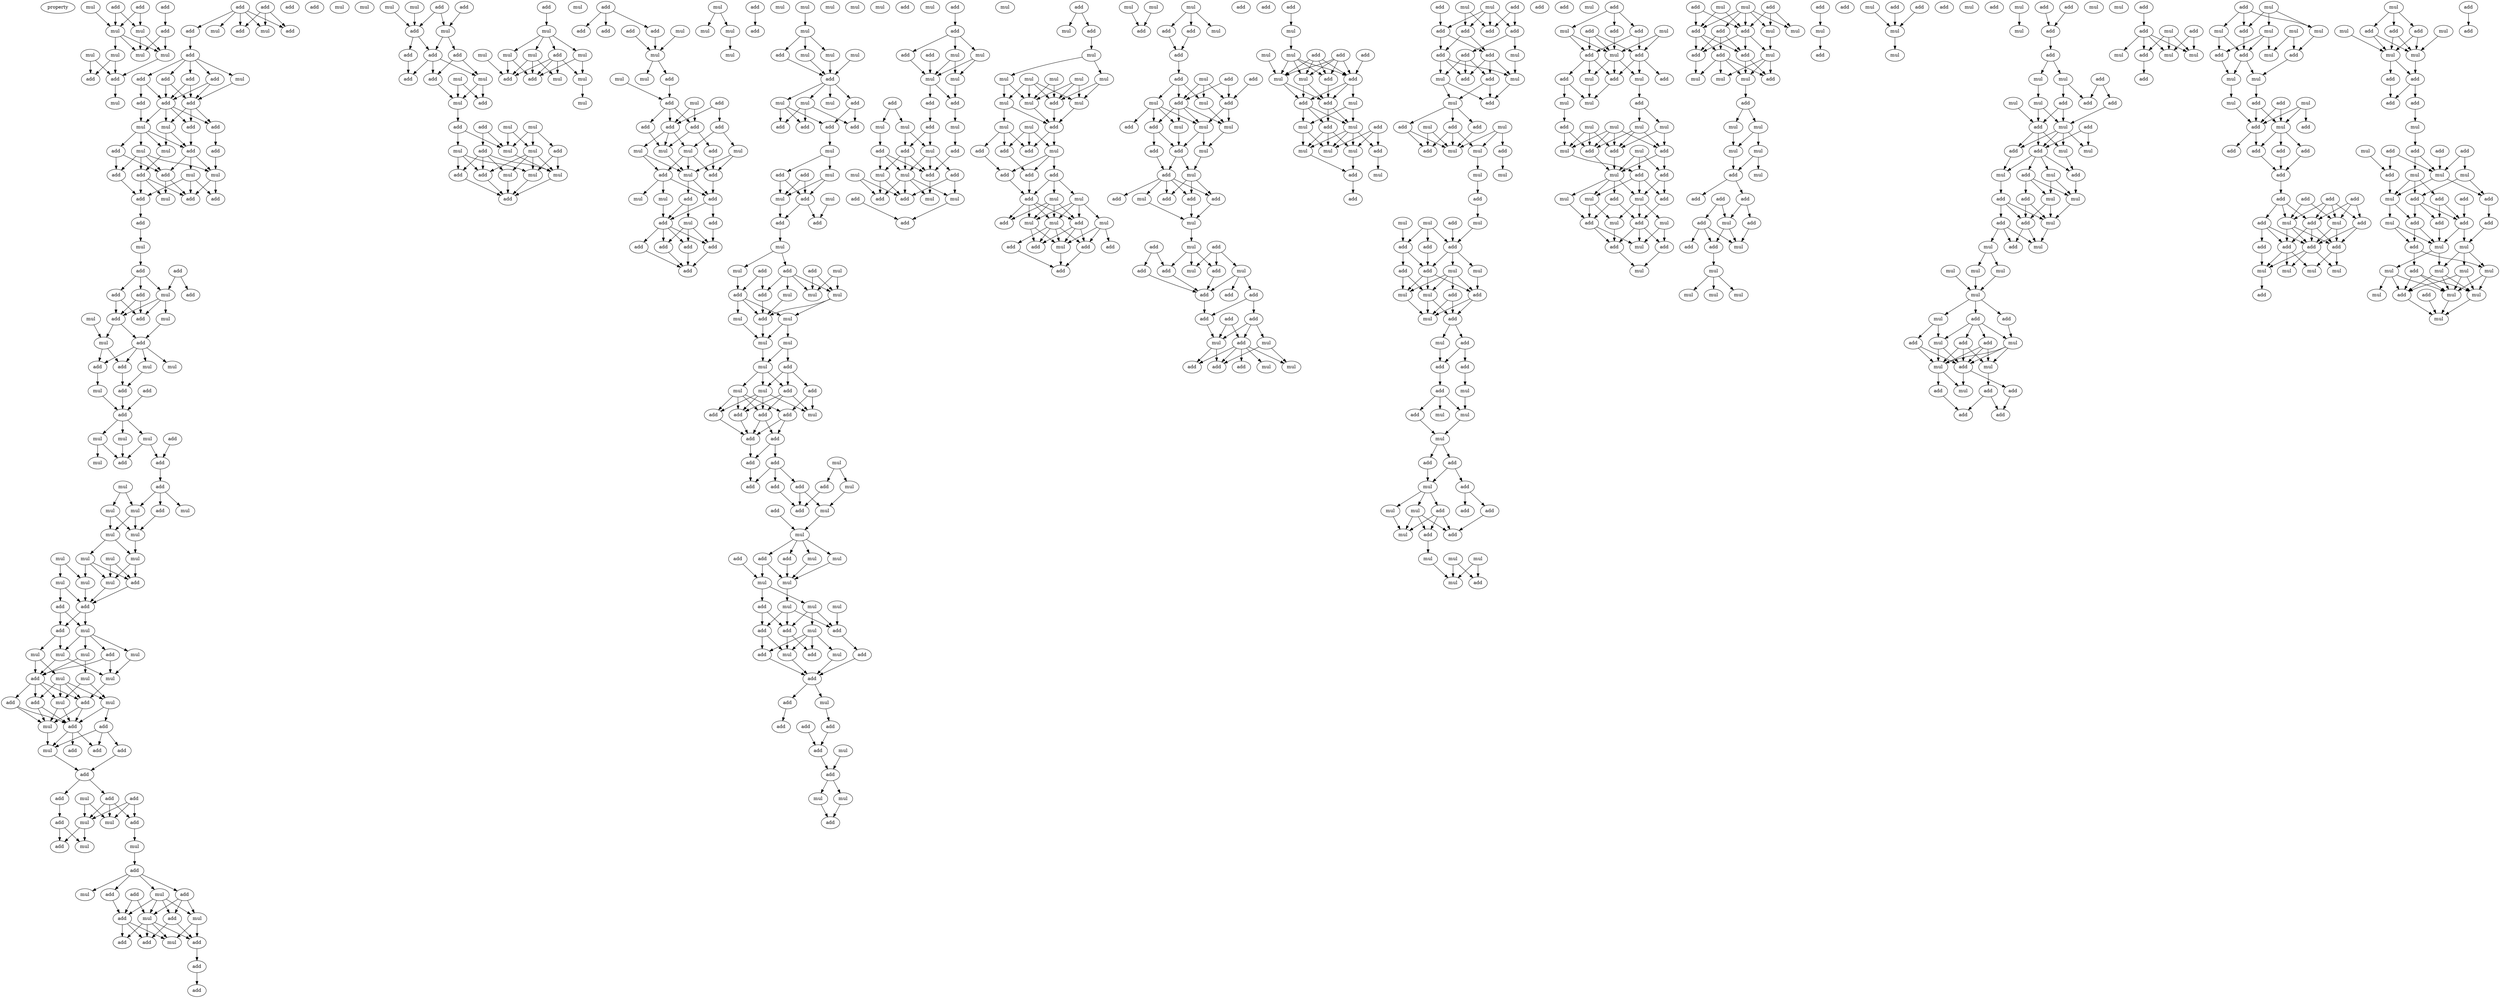 digraph {
    node [fontcolor=black]
    property [mul=2,lf=1.4]
    0 [ label = add ];
    1 [ label = add ];
    2 [ label = add ];
    3 [ label = mul ];
    4 [ label = mul ];
    5 [ label = mul ];
    6 [ label = add ];
    7 [ label = mul ];
    8 [ label = mul ];
    9 [ label = mul ];
    10 [ label = mul ];
    11 [ label = add ];
    12 [ label = add ];
    13 [ label = add ];
    14 [ label = add ];
    15 [ label = mul ];
    16 [ label = add ];
    17 [ label = mul ];
    18 [ label = mul ];
    19 [ label = add ];
    20 [ label = add ];
    21 [ label = add ];
    22 [ label = add ];
    23 [ label = add ];
    24 [ label = add ];
    25 [ label = add ];
    26 [ label = mul ];
    27 [ label = add ];
    28 [ label = add ];
    29 [ label = add ];
    30 [ label = mul ];
    31 [ label = add ];
    32 [ label = add ];
    33 [ label = mul ];
    34 [ label = mul ];
    35 [ label = add ];
    36 [ label = add ];
    37 [ label = mul ];
    38 [ label = add ];
    39 [ label = add ];
    40 [ label = mul ];
    41 [ label = add ];
    42 [ label = add ];
    43 [ label = mul ];
    44 [ label = add ];
    45 [ label = add ];
    46 [ label = add ];
    47 [ label = mul ];
    48 [ label = add ];
    49 [ label = add ];
    50 [ label = mul ];
    51 [ label = add ];
    52 [ label = add ];
    53 [ label = mul ];
    54 [ label = add ];
    55 [ label = add ];
    56 [ label = add ];
    57 [ label = mul ];
    58 [ label = add ];
    59 [ label = mul ];
    60 [ label = add ];
    61 [ label = mul ];
    62 [ label = add ];
    63 [ label = mul ];
    64 [ label = mul ];
    65 [ label = add ];
    66 [ label = add ];
    67 [ label = mul ];
    68 [ label = add ];
    69 [ label = add ];
    70 [ label = add ];
    71 [ label = mul ];
    72 [ label = mul ];
    73 [ label = add ];
    74 [ label = mul ];
    75 [ label = add ];
    76 [ label = add ];
    77 [ label = mul ];
    78 [ label = add ];
    79 [ label = mul ];
    80 [ label = add ];
    81 [ label = mul ];
    82 [ label = mul ];
    83 [ label = mul ];
    84 [ label = add ];
    85 [ label = mul ];
    86 [ label = mul ];
    87 [ label = mul ];
    88 [ label = mul ];
    89 [ label = mul ];
    90 [ label = mul ];
    91 [ label = mul ];
    92 [ label = mul ];
    93 [ label = add ];
    94 [ label = mul ];
    95 [ label = add ];
    96 [ label = mul ];
    97 [ label = add ];
    98 [ label = mul ];
    99 [ label = add ];
    100 [ label = mul ];
    101 [ label = mul ];
    102 [ label = mul ];
    103 [ label = add ];
    104 [ label = mul ];
    105 [ label = add ];
    106 [ label = mul ];
    107 [ label = mul ];
    108 [ label = mul ];
    109 [ label = mul ];
    110 [ label = add ];
    111 [ label = add ];
    112 [ label = add ];
    113 [ label = mul ];
    114 [ label = mul ];
    115 [ label = add ];
    116 [ label = add ];
    117 [ label = mul ];
    118 [ label = add ];
    119 [ label = add ];
    120 [ label = add ];
    121 [ label = add ];
    122 [ label = add ];
    123 [ label = add ];
    124 [ label = add ];
    125 [ label = mul ];
    126 [ label = add ];
    127 [ label = mul ];
    128 [ label = mul ];
    129 [ label = add ];
    130 [ label = mul ];
    131 [ label = mul ];
    132 [ label = add ];
    133 [ label = mul ];
    134 [ label = add ];
    135 [ label = mul ];
    136 [ label = add ];
    137 [ label = mul ];
    138 [ label = add ];
    139 [ label = add ];
    140 [ label = add ];
    141 [ label = add ];
    142 [ label = mul ];
    143 [ label = mul ];
    144 [ label = add ];
    145 [ label = add ];
    146 [ label = add ];
    147 [ label = mul ];
    148 [ label = add ];
    149 [ label = mul ];
    150 [ label = add ];
    151 [ label = mul ];
    152 [ label = add ];
    153 [ label = add ];
    154 [ label = add ];
    155 [ label = mul ];
    156 [ label = add ];
    157 [ label = add ];
    158 [ label = add ];
    159 [ label = add ];
    160 [ label = mul ];
    161 [ label = mul ];
    162 [ label = add ];
    163 [ label = add ];
    164 [ label = mul ];
    165 [ label = add ];
    166 [ label = mul ];
    167 [ label = add ];
    168 [ label = mul ];
    169 [ label = add ];
    170 [ label = mul ];
    171 [ label = mul ];
    172 [ label = add ];
    173 [ label = mul ];
    174 [ label = mul ];
    175 [ label = add ];
    176 [ label = mul ];
    177 [ label = mul ];
    178 [ label = add ];
    179 [ label = add ];
    180 [ label = add ];
    181 [ label = mul ];
    182 [ label = mul ];
    183 [ label = add ];
    184 [ label = mul ];
    185 [ label = mul ];
    186 [ label = mul ];
    187 [ label = mul ];
    188 [ label = mul ];
    189 [ label = mul ];
    190 [ label = add ];
    191 [ label = add ];
    192 [ label = mul ];
    193 [ label = add ];
    194 [ label = add ];
    195 [ label = mul ];
    196 [ label = add ];
    197 [ label = add ];
    198 [ label = add ];
    199 [ label = mul ];
    200 [ label = mul ];
    201 [ label = mul ];
    202 [ label = add ];
    203 [ label = add ];
    204 [ label = add ];
    205 [ label = mul ];
    206 [ label = add ];
    207 [ label = add ];
    208 [ label = add ];
    209 [ label = add ];
    210 [ label = add ];
    211 [ label = mul ];
    212 [ label = mul ];
    213 [ label = mul ];
    214 [ label = mul ];
    215 [ label = mul ];
    216 [ label = add ];
    217 [ label = add ];
    218 [ label = add ];
    219 [ label = mul ];
    220 [ label = mul ];
    221 [ label = add ];
    222 [ label = add ];
    223 [ label = add ];
    224 [ label = mul ];
    225 [ label = add ];
    226 [ label = add ];
    227 [ label = add ];
    228 [ label = add ];
    229 [ label = add ];
    230 [ label = mul ];
    231 [ label = mul ];
    232 [ label = mul ];
    233 [ label = add ];
    234 [ label = mul ];
    235 [ label = mul ];
    236 [ label = add ];
    237 [ label = mul ];
    238 [ label = mul ];
    239 [ label = mul ];
    240 [ label = mul ];
    241 [ label = mul ];
    242 [ label = add ];
    243 [ label = mul ];
    244 [ label = mul ];
    245 [ label = add ];
    246 [ label = mul ];
    247 [ label = mul ];
    248 [ label = mul ];
    249 [ label = add ];
    250 [ label = add ];
    251 [ label = add ];
    252 [ label = add ];
    253 [ label = add ];
    254 [ label = mul ];
    255 [ label = add ];
    256 [ label = mul ];
    257 [ label = add ];
    258 [ label = mul ];
    259 [ label = add ];
    260 [ label = mul ];
    261 [ label = add ];
    262 [ label = add ];
    263 [ label = mul ];
    264 [ label = add ];
    265 [ label = add ];
    266 [ label = mul ];
    267 [ label = add ];
    268 [ label = mul ];
    269 [ label = add ];
    270 [ label = mul ];
    271 [ label = mul ];
    272 [ label = mul ];
    273 [ label = add ];
    274 [ label = add ];
    275 [ label = mul ];
    276 [ label = mul ];
    277 [ label = mul ];
    278 [ label = mul ];
    279 [ label = mul ];
    280 [ label = add ];
    281 [ label = mul ];
    282 [ label = add ];
    283 [ label = add ];
    284 [ label = mul ];
    285 [ label = mul ];
    286 [ label = add ];
    287 [ label = add ];
    288 [ label = add ];
    289 [ label = add ];
    290 [ label = add ];
    291 [ label = add ];
    292 [ label = mul ];
    293 [ label = add ];
    294 [ label = add ];
    295 [ label = add ];
    296 [ label = mul ];
    297 [ label = add ];
    298 [ label = add ];
    299 [ label = add ];
    300 [ label = mul ];
    301 [ label = add ];
    302 [ label = mul ];
    303 [ label = add ];
    304 [ label = mul ];
    305 [ label = add ];
    306 [ label = mul ];
    307 [ label = add ];
    308 [ label = add ];
    309 [ label = mul ];
    310 [ label = mul ];
    311 [ label = mul ];
    312 [ label = add ];
    313 [ label = mul ];
    314 [ label = mul ];
    315 [ label = mul ];
    316 [ label = mul ];
    317 [ label = add ];
    318 [ label = add ];
    319 [ label = add ];
    320 [ label = mul ];
    321 [ label = add ];
    322 [ label = add ];
    323 [ label = mul ];
    324 [ label = add ];
    325 [ label = add ];
    326 [ label = add ];
    327 [ label = mul ];
    328 [ label = add ];
    329 [ label = add ];
    330 [ label = add ];
    331 [ label = add ];
    332 [ label = mul ];
    333 [ label = add ];
    334 [ label = mul ];
    335 [ label = mul ];
    336 [ label = add ];
    337 [ label = add ];
    338 [ label = mul ];
    339 [ label = add ];
    340 [ label = add ];
    341 [ label = add ];
    342 [ label = mul ];
    343 [ label = mul ];
    344 [ label = add ];
    345 [ label = mul ];
    346 [ label = mul ];
    347 [ label = mul ];
    348 [ label = add ];
    349 [ label = add ];
    350 [ label = add ];
    351 [ label = mul ];
    352 [ label = mul ];
    353 [ label = mul ];
    354 [ label = add ];
    355 [ label = add ];
    356 [ label = add ];
    357 [ label = mul ];
    358 [ label = add ];
    359 [ label = add ];
    360 [ label = mul ];
    361 [ label = add ];
    362 [ label = mul ];
    363 [ label = mul ];
    364 [ label = mul ];
    365 [ label = add ];
    366 [ label = add ];
    367 [ label = add ];
    368 [ label = mul ];
    369 [ label = add ];
    370 [ label = add ];
    371 [ label = mul ];
    372 [ label = add ];
    373 [ label = mul ];
    374 [ label = mul ];
    375 [ label = mul ];
    376 [ label = mul ];
    377 [ label = mul ];
    378 [ label = mul ];
    379 [ label = add ];
    380 [ label = mul ];
    381 [ label = mul ];
    382 [ label = mul ];
    383 [ label = mul ];
    384 [ label = mul ];
    385 [ label = add ];
    386 [ label = add ];
    387 [ label = add ];
    388 [ label = add ];
    389 [ label = mul ];
    390 [ label = add ];
    391 [ label = add ];
    392 [ label = add ];
    393 [ label = mul ];
    394 [ label = add ];
    395 [ label = mul ];
    396 [ label = add ];
    397 [ label = mul ];
    398 [ label = add ];
    399 [ label = mul ];
    400 [ label = mul ];
    401 [ label = add ];
    402 [ label = mul ];
    403 [ label = add ];
    404 [ label = add ];
    405 [ label = add ];
    406 [ label = add ];
    407 [ label = mul ];
    408 [ label = mul ];
    409 [ label = add ];
    410 [ label = mul ];
    411 [ label = add ];
    412 [ label = add ];
    413 [ label = add ];
    414 [ label = mul ];
    415 [ label = add ];
    416 [ label = add ];
    417 [ label = add ];
    418 [ label = add ];
    419 [ label = mul ];
    420 [ label = mul ];
    421 [ label = add ];
    422 [ label = add ];
    423 [ label = mul ];
    424 [ label = add ];
    425 [ label = mul ];
    426 [ label = add ];
    427 [ label = mul ];
    428 [ label = mul ];
    429 [ label = add ];
    430 [ label = mul ];
    431 [ label = add ];
    432 [ label = add ];
    433 [ label = mul ];
    434 [ label = add ];
    435 [ label = mul ];
    436 [ label = add ];
    437 [ label = add ];
    438 [ label = add ];
    439 [ label = mul ];
    440 [ label = mul ];
    441 [ label = add ];
    442 [ label = add ];
    443 [ label = add ];
    444 [ label = add ];
    445 [ label = add ];
    446 [ label = mul ];
    447 [ label = mul ];
    448 [ label = add ];
    449 [ label = add ];
    450 [ label = add ];
    451 [ label = add ];
    452 [ label = add ];
    453 [ label = add ];
    454 [ label = mul ];
    455 [ label = add ];
    456 [ label = mul ];
    457 [ label = add ];
    458 [ label = add ];
    459 [ label = mul ];
    460 [ label = mul ];
    461 [ label = add ];
    462 [ label = add ];
    463 [ label = add ];
    464 [ label = mul ];
    465 [ label = mul ];
    466 [ label = add ];
    467 [ label = add ];
    468 [ label = mul ];
    469 [ label = add ];
    470 [ label = add ];
    471 [ label = mul ];
    472 [ label = mul ];
    473 [ label = add ];
    474 [ label = add ];
    475 [ label = mul ];
    476 [ label = add ];
    477 [ label = add ];
    478 [ label = mul ];
    479 [ label = add ];
    480 [ label = mul ];
    481 [ label = mul ];
    482 [ label = mul ];
    483 [ label = add ];
    484 [ label = mul ];
    485 [ label = add ];
    486 [ label = mul ];
    487 [ label = add ];
    488 [ label = mul ];
    489 [ label = mul ];
    490 [ label = add ];
    491 [ label = add ];
    492 [ label = add ];
    493 [ label = add ];
    494 [ label = add ];
    495 [ label = add ];
    496 [ label = mul ];
    497 [ label = add ];
    498 [ label = add ];
    499 [ label = add ];
    500 [ label = add ];
    501 [ label = add ];
    502 [ label = mul ];
    503 [ label = mul ];
    504 [ label = add ];
    505 [ label = mul ];
    506 [ label = add ];
    507 [ label = mul ];
    508 [ label = add ];
    509 [ label = add ];
    510 [ label = mul ];
    511 [ label = add ];
    512 [ label = mul ];
    513 [ label = mul ];
    514 [ label = add ];
    515 [ label = mul ];
    516 [ label = mul ];
    517 [ label = add ];
    518 [ label = add ];
    519 [ label = mul ];
    520 [ label = mul ];
    521 [ label = mul ];
    522 [ label = add ];
    523 [ label = add ];
    524 [ label = add ];
    525 [ label = add ];
    526 [ label = add ];
    527 [ label = mul ];
    528 [ label = add ];
    529 [ label = mul ];
    530 [ label = mul ];
    531 [ label = add ];
    532 [ label = mul ];
    533 [ label = add ];
    534 [ label = mul ];
    535 [ label = add ];
    536 [ label = add ];
    537 [ label = mul ];
    538 [ label = add ];
    539 [ label = add ];
    540 [ label = add ];
    541 [ label = mul ];
    542 [ label = add ];
    543 [ label = mul ];
    544 [ label = add ];
    545 [ label = mul ];
    546 [ label = mul ];
    547 [ label = add ];
    548 [ label = add ];
    549 [ label = mul ];
    550 [ label = add ];
    551 [ label = mul ];
    552 [ label = add ];
    553 [ label = add ];
    554 [ label = mul ];
    555 [ label = add ];
    556 [ label = mul ];
    557 [ label = add ];
    558 [ label = add ];
    559 [ label = mul ];
    560 [ label = mul ];
    561 [ label = mul ];
    562 [ label = add ];
    563 [ label = mul ];
    564 [ label = mul ];
    565 [ label = add ];
    566 [ label = add ];
    567 [ label = mul ];
    568 [ label = mul ];
    569 [ label = add ];
    570 [ label = add ];
    571 [ label = add ];
    572 [ label = add ];
    573 [ label = mul ];
    574 [ label = add ];
    575 [ label = mul ];
    576 [ label = add ];
    577 [ label = mul ];
    578 [ label = add ];
    579 [ label = add ];
    580 [ label = mul ];
    581 [ label = mul ];
    582 [ label = mul ];
    583 [ label = mul ];
    584 [ label = mul ];
    585 [ label = add ];
    586 [ label = mul ];
    587 [ label = mul ];
    588 [ label = add ];
    589 [ label = mul ];
    590 [ label = add ];
    591 [ label = add ];
    592 [ label = mul ];
    593 [ label = add ];
    594 [ label = add ];
    595 [ label = mul ];
    596 [ label = mul ];
    597 [ label = add ];
    598 [ label = mul ];
    599 [ label = add ];
    600 [ label = mul ];
    601 [ label = mul ];
    602 [ label = add ];
    603 [ label = add ];
    604 [ label = mul ];
    605 [ label = add ];
    606 [ label = add ];
    607 [ label = mul ];
    608 [ label = add ];
    609 [ label = mul ];
    610 [ label = mul ];
    611 [ label = add ];
    612 [ label = mul ];
    613 [ label = add ];
    614 [ label = add ];
    615 [ label = add ];
    616 [ label = mul ];
    617 [ label = add ];
    618 [ label = mul ];
    619 [ label = add ];
    620 [ label = add ];
    621 [ label = mul ];
    622 [ label = mul ];
    623 [ label = add ];
    624 [ label = mul ];
    625 [ label = add ];
    626 [ label = mul ];
    627 [ label = mul ];
    628 [ label = mul ];
    629 [ label = mul ];
    630 [ label = add ];
    631 [ label = mul ];
    632 [ label = add ];
    633 [ label = add ];
    634 [ label = add ];
    635 [ label = mul ];
    636 [ label = add ];
    637 [ label = add ];
    638 [ label = mul ];
    639 [ label = add ];
    640 [ label = add ];
    641 [ label = mul ];
    642 [ label = add ];
    643 [ label = mul ];
    644 [ label = add ];
    645 [ label = mul ];
    646 [ label = mul ];
    647 [ label = mul ];
    648 [ label = add ];
    649 [ label = mul ];
    650 [ label = add ];
    651 [ label = add ];
    652 [ label = add ];
    653 [ label = mul ];
    654 [ label = mul ];
    655 [ label = add ];
    656 [ label = mul ];
    657 [ label = mul ];
    658 [ label = add ];
    659 [ label = add ];
    660 [ label = mul ];
    661 [ label = add ];
    662 [ label = add ];
    663 [ label = mul ];
    664 [ label = mul ];
    665 [ label = mul ];
    666 [ label = add ];
    667 [ label = mul ];
    668 [ label = mul ];
    669 [ label = add ];
    670 [ label = add ];
    671 [ label = add ];
    672 [ label = add ];
    673 [ label = add ];
    674 [ label = mul ];
    675 [ label = add ];
    676 [ label = mul ];
    677 [ label = mul ];
    678 [ label = add ];
    679 [ label = mul ];
    680 [ label = add ];
    681 [ label = add ];
    682 [ label = mul ];
    683 [ label = add ];
    684 [ label = mul ];
    685 [ label = mul ];
    686 [ label = add ];
    687 [ label = mul ];
    688 [ label = add ];
    689 [ label = add ];
    690 [ label = add ];
    691 [ label = mul ];
    692 [ label = mul ];
    693 [ label = mul ];
    694 [ label = mul ];
    695 [ label = mul ];
    696 [ label = mul ];
    697 [ label = mul ];
    698 [ label = add ];
    699 [ label = add ];
    700 [ label = mul ];
    701 [ label = add ];
    702 [ label = mul ];
    703 [ label = add ];
    704 [ label = mul ];
    705 [ label = add ];
    706 [ label = add ];
    707 [ label = mul ];
    708 [ label = mul ];
    709 [ label = add ];
    710 [ label = mul ];
    711 [ label = add ];
    712 [ label = add ];
    713 [ label = add ];
    714 [ label = add ];
    715 [ label = add ];
    716 [ label = mul ];
    717 [ label = add ];
    718 [ label = add ];
    719 [ label = add ];
    720 [ label = mul ];
    721 [ label = mul ];
    722 [ label = mul ];
    723 [ label = add ];
    724 [ label = add ];
    725 [ label = mul ];
    726 [ label = add ];
    727 [ label = mul ];
    728 [ label = mul ];
    729 [ label = mul ];
    730 [ label = mul ];
    731 [ label = add ];
    732 [ label = add ];
    733 [ label = mul ];
    734 [ label = add ];
    735 [ label = mul ];
    736 [ label = mul ];
    737 [ label = add ];
    738 [ label = mul ];
    739 [ label = add ];
    740 [ label = mul ];
    741 [ label = add ];
    742 [ label = add ];
    743 [ label = mul ];
    744 [ label = add ];
    745 [ label = add ];
    746 [ label = add ];
    747 [ label = add ];
    748 [ label = add ];
    749 [ label = add ];
    750 [ label = add ];
    751 [ label = add ];
    752 [ label = add ];
    753 [ label = mul ];
    754 [ label = add ];
    755 [ label = add ];
    756 [ label = mul ];
    757 [ label = add ];
    758 [ label = add ];
    759 [ label = add ];
    760 [ label = add ];
    761 [ label = add ];
    762 [ label = mul ];
    763 [ label = mul ];
    764 [ label = mul ];
    765 [ label = mul ];
    766 [ label = add ];
    767 [ label = mul ];
    768 [ label = add ];
    769 [ label = mul ];
    770 [ label = add ];
    771 [ label = add ];
    772 [ label = mul ];
    773 [ label = mul ];
    774 [ label = mul ];
    775 [ label = add ];
    776 [ label = add ];
    777 [ label = add ];
    778 [ label = add ];
    779 [ label = add ];
    780 [ label = add ];
    781 [ label = mul ];
    782 [ label = add ];
    783 [ label = mul ];
    784 [ label = add ];
    785 [ label = add ];
    786 [ label = add ];
    787 [ label = mul ];
    788 [ label = mul ];
    789 [ label = mul ];
    790 [ label = add ];
    791 [ label = add ];
    792 [ label = add ];
    793 [ label = add ];
    794 [ label = mul ];
    795 [ label = add ];
    796 [ label = add ];
    797 [ label = add ];
    798 [ label = mul ];
    799 [ label = add ];
    800 [ label = add ];
    801 [ label = mul ];
    802 [ label = mul ];
    803 [ label = add ];
    804 [ label = mul ];
    805 [ label = mul ];
    806 [ label = mul ];
    807 [ label = add ];
    808 [ label = mul ];
    809 [ label = add ];
    810 [ label = mul ];
    811 [ label = mul ];
    812 [ label = mul ];
    813 [ label = add ];
    814 [ label = mul ];
    0 -> 4 [ name = 0 ];
    0 -> 5 [ name = 1 ];
    1 -> 4 [ name = 2 ];
    1 -> 5 [ name = 3 ];
    2 -> 6 [ name = 4 ];
    3 -> 4 [ name = 5 ];
    4 -> 7 [ name = 6 ];
    4 -> 9 [ name = 7 ];
    4 -> 10 [ name = 8 ];
    5 -> 7 [ name = 9 ];
    5 -> 9 [ name = 10 ];
    6 -> 7 [ name = 11 ];
    6 -> 9 [ name = 12 ];
    7 -> 11 [ name = 13 ];
    8 -> 11 [ name = 14 ];
    8 -> 12 [ name = 15 ];
    10 -> 11 [ name = 16 ];
    10 -> 12 [ name = 17 ];
    11 -> 15 [ name = 18 ];
    13 -> 16 [ name = 19 ];
    13 -> 17 [ name = 20 ];
    13 -> 18 [ name = 21 ];
    13 -> 19 [ name = 22 ];
    13 -> 20 [ name = 23 ];
    14 -> 18 [ name = 24 ];
    14 -> 19 [ name = 25 ];
    14 -> 20 [ name = 26 ];
    16 -> 21 [ name = 27 ];
    21 -> 22 [ name = 28 ];
    21 -> 23 [ name = 29 ];
    21 -> 24 [ name = 30 ];
    21 -> 25 [ name = 31 ];
    21 -> 26 [ name = 32 ];
    22 -> 27 [ name = 33 ];
    22 -> 28 [ name = 34 ];
    23 -> 27 [ name = 35 ];
    23 -> 28 [ name = 36 ];
    24 -> 27 [ name = 37 ];
    24 -> 28 [ name = 38 ];
    25 -> 28 [ name = 39 ];
    25 -> 29 [ name = 40 ];
    26 -> 27 [ name = 41 ];
    27 -> 31 [ name = 42 ];
    27 -> 32 [ name = 43 ];
    27 -> 33 [ name = 44 ];
    28 -> 30 [ name = 45 ];
    28 -> 31 [ name = 46 ];
    28 -> 32 [ name = 47 ];
    28 -> 33 [ name = 48 ];
    29 -> 30 [ name = 49 ];
    30 -> 34 [ name = 50 ];
    30 -> 35 [ name = 51 ];
    30 -> 37 [ name = 52 ];
    30 -> 38 [ name = 53 ];
    31 -> 35 [ name = 54 ];
    32 -> 36 [ name = 55 ];
    33 -> 35 [ name = 56 ];
    33 -> 37 [ name = 57 ];
    34 -> 39 [ name = 58 ];
    34 -> 41 [ name = 59 ];
    34 -> 42 [ name = 60 ];
    34 -> 43 [ name = 61 ];
    35 -> 40 [ name = 62 ];
    35 -> 42 [ name = 63 ];
    35 -> 43 [ name = 64 ];
    36 -> 43 [ name = 65 ];
    37 -> 39 [ name = 66 ];
    38 -> 41 [ name = 67 ];
    38 -> 42 [ name = 68 ];
    39 -> 44 [ name = 69 ];
    39 -> 46 [ name = 70 ];
    39 -> 47 [ name = 71 ];
    40 -> 44 [ name = 72 ];
    40 -> 45 [ name = 73 ];
    40 -> 46 [ name = 74 ];
    41 -> 46 [ name = 75 ];
    42 -> 44 [ name = 76 ];
    42 -> 47 [ name = 77 ];
    43 -> 44 [ name = 78 ];
    43 -> 45 [ name = 79 ];
    46 -> 48 [ name = 80 ];
    48 -> 50 [ name = 81 ];
    50 -> 51 [ name = 82 ];
    51 -> 53 [ name = 83 ];
    51 -> 54 [ name = 84 ];
    51 -> 55 [ name = 85 ];
    52 -> 53 [ name = 86 ];
    52 -> 56 [ name = 87 ];
    53 -> 57 [ name = 88 ];
    53 -> 58 [ name = 89 ];
    53 -> 60 [ name = 90 ];
    54 -> 58 [ name = 91 ];
    54 -> 60 [ name = 92 ];
    55 -> 58 [ name = 93 ];
    55 -> 60 [ name = 94 ];
    57 -> 62 [ name = 95 ];
    59 -> 61 [ name = 96 ];
    60 -> 61 [ name = 97 ];
    60 -> 62 [ name = 98 ];
    61 -> 65 [ name = 99 ];
    61 -> 66 [ name = 100 ];
    62 -> 63 [ name = 101 ];
    62 -> 64 [ name = 102 ];
    62 -> 65 [ name = 103 ];
    62 -> 66 [ name = 104 ];
    63 -> 68 [ name = 105 ];
    65 -> 67 [ name = 106 ];
    66 -> 68 [ name = 107 ];
    67 -> 70 [ name = 108 ];
    68 -> 70 [ name = 109 ];
    69 -> 70 [ name = 110 ];
    70 -> 71 [ name = 111 ];
    70 -> 72 [ name = 112 ];
    70 -> 74 [ name = 113 ];
    71 -> 75 [ name = 114 ];
    71 -> 76 [ name = 115 ];
    72 -> 75 [ name = 116 ];
    72 -> 77 [ name = 117 ];
    73 -> 76 [ name = 118 ];
    74 -> 75 [ name = 119 ];
    76 -> 78 [ name = 120 ];
    78 -> 80 [ name = 121 ];
    78 -> 82 [ name = 122 ];
    78 -> 83 [ name = 123 ];
    79 -> 81 [ name = 124 ];
    79 -> 83 [ name = 125 ];
    80 -> 86 [ name = 126 ];
    81 -> 85 [ name = 127 ];
    81 -> 86 [ name = 128 ];
    83 -> 85 [ name = 129 ];
    83 -> 86 [ name = 130 ];
    85 -> 87 [ name = 131 ];
    85 -> 89 [ name = 132 ];
    86 -> 89 [ name = 133 ];
    87 -> 91 [ name = 134 ];
    87 -> 93 [ name = 135 ];
    87 -> 94 [ name = 136 ];
    88 -> 91 [ name = 137 ];
    88 -> 93 [ name = 138 ];
    89 -> 91 [ name = 139 ];
    89 -> 93 [ name = 140 ];
    90 -> 92 [ name = 141 ];
    90 -> 94 [ name = 142 ];
    91 -> 97 [ name = 143 ];
    92 -> 95 [ name = 144 ];
    92 -> 97 [ name = 145 ];
    93 -> 97 [ name = 146 ];
    94 -> 97 [ name = 147 ];
    95 -> 98 [ name = 148 ];
    95 -> 99 [ name = 149 ];
    97 -> 98 [ name = 150 ];
    97 -> 99 [ name = 151 ];
    98 -> 100 [ name = 152 ];
    98 -> 101 [ name = 153 ];
    98 -> 103 [ name = 154 ];
    98 -> 104 [ name = 155 ];
    99 -> 102 [ name = 156 ];
    99 -> 104 [ name = 157 ];
    100 -> 108 [ name = 158 ];
    101 -> 105 [ name = 159 ];
    101 -> 106 [ name = 160 ];
    102 -> 105 [ name = 161 ];
    102 -> 107 [ name = 162 ];
    103 -> 105 [ name = 163 ];
    103 -> 108 [ name = 164 ];
    104 -> 105 [ name = 165 ];
    104 -> 108 [ name = 166 ];
    105 -> 109 [ name = 167 ];
    105 -> 110 [ name = 168 ];
    105 -> 111 [ name = 169 ];
    105 -> 112 [ name = 170 ];
    106 -> 109 [ name = 171 ];
    106 -> 113 [ name = 172 ];
    107 -> 109 [ name = 173 ];
    107 -> 110 [ name = 174 ];
    107 -> 111 [ name = 175 ];
    107 -> 113 [ name = 176 ];
    108 -> 111 [ name = 177 ];
    109 -> 114 [ name = 178 ];
    109 -> 115 [ name = 179 ];
    110 -> 114 [ name = 180 ];
    110 -> 115 [ name = 181 ];
    111 -> 114 [ name = 182 ];
    111 -> 115 [ name = 183 ];
    112 -> 114 [ name = 184 ];
    112 -> 115 [ name = 185 ];
    113 -> 115 [ name = 186 ];
    113 -> 116 [ name = 187 ];
    114 -> 117 [ name = 188 ];
    115 -> 117 [ name = 189 ];
    115 -> 118 [ name = 190 ];
    115 -> 120 [ name = 191 ];
    116 -> 117 [ name = 192 ];
    116 -> 119 [ name = 193 ];
    116 -> 120 [ name = 194 ];
    117 -> 121 [ name = 195 ];
    119 -> 121 [ name = 196 ];
    121 -> 122 [ name = 197 ];
    121 -> 124 [ name = 198 ];
    122 -> 127 [ name = 199 ];
    122 -> 128 [ name = 200 ];
    122 -> 129 [ name = 201 ];
    123 -> 127 [ name = 202 ];
    123 -> 128 [ name = 203 ];
    123 -> 129 [ name = 204 ];
    124 -> 126 [ name = 205 ];
    125 -> 127 [ name = 206 ];
    125 -> 128 [ name = 207 ];
    126 -> 132 [ name = 208 ];
    126 -> 133 [ name = 209 ];
    127 -> 132 [ name = 210 ];
    127 -> 133 [ name = 211 ];
    129 -> 131 [ name = 212 ];
    131 -> 134 [ name = 213 ];
    134 -> 135 [ name = 214 ];
    134 -> 136 [ name = 215 ];
    134 -> 137 [ name = 216 ];
    134 -> 138 [ name = 217 ];
    136 -> 140 [ name = 218 ];
    137 -> 140 [ name = 219 ];
    137 -> 141 [ name = 220 ];
    137 -> 142 [ name = 221 ];
    137 -> 143 [ name = 222 ];
    138 -> 141 [ name = 223 ];
    138 -> 142 [ name = 224 ];
    138 -> 143 [ name = 225 ];
    139 -> 140 [ name = 226 ];
    139 -> 143 [ name = 227 ];
    140 -> 145 [ name = 228 ];
    140 -> 146 [ name = 229 ];
    140 -> 147 [ name = 230 ];
    141 -> 144 [ name = 231 ];
    141 -> 146 [ name = 232 ];
    142 -> 144 [ name = 233 ];
    142 -> 147 [ name = 234 ];
    143 -> 144 [ name = 235 ];
    143 -> 145 [ name = 236 ];
    143 -> 146 [ name = 237 ];
    143 -> 147 [ name = 238 ];
    144 -> 148 [ name = 239 ];
    148 -> 150 [ name = 240 ];
    149 -> 154 [ name = 241 ];
    151 -> 154 [ name = 242 ];
    152 -> 155 [ name = 243 ];
    153 -> 154 [ name = 244 ];
    153 -> 155 [ name = 245 ];
    154 -> 156 [ name = 246 ];
    154 -> 158 [ name = 247 ];
    155 -> 156 [ name = 248 ];
    155 -> 157 [ name = 249 ];
    156 -> 159 [ name = 250 ];
    156 -> 161 [ name = 251 ];
    156 -> 162 [ name = 252 ];
    157 -> 159 [ name = 253 ];
    157 -> 161 [ name = 254 ];
    158 -> 162 [ name = 255 ];
    159 -> 164 [ name = 256 ];
    160 -> 163 [ name = 257 ];
    160 -> 164 [ name = 258 ];
    161 -> 163 [ name = 259 ];
    161 -> 164 [ name = 260 ];
    164 -> 165 [ name = 261 ];
    165 -> 170 [ name = 262 ];
    165 -> 173 [ name = 263 ];
    166 -> 170 [ name = 264 ];
    166 -> 171 [ name = 265 ];
    166 -> 172 [ name = 266 ];
    167 -> 169 [ name = 267 ];
    167 -> 170 [ name = 268 ];
    168 -> 170 [ name = 269 ];
    168 -> 171 [ name = 270 ];
    169 -> 174 [ name = 271 ];
    169 -> 175 [ name = 272 ];
    169 -> 177 [ name = 273 ];
    169 -> 178 [ name = 274 ];
    170 -> 174 [ name = 275 ];
    171 -> 174 [ name = 276 ];
    171 -> 176 [ name = 277 ];
    171 -> 177 [ name = 278 ];
    171 -> 178 [ name = 279 ];
    172 -> 174 [ name = 280 ];
    172 -> 176 [ name = 281 ];
    173 -> 175 [ name = 282 ];
    173 -> 176 [ name = 283 ];
    173 -> 178 [ name = 284 ];
    174 -> 179 [ name = 285 ];
    175 -> 179 [ name = 286 ];
    176 -> 179 [ name = 287 ];
    177 -> 179 [ name = 288 ];
    178 -> 179 [ name = 289 ];
    180 -> 182 [ name = 290 ];
    182 -> 183 [ name = 291 ];
    182 -> 184 [ name = 292 ];
    182 -> 185 [ name = 293 ];
    182 -> 187 [ name = 294 ];
    183 -> 188 [ name = 295 ];
    183 -> 189 [ name = 296 ];
    183 -> 190 [ name = 297 ];
    183 -> 191 [ name = 298 ];
    184 -> 190 [ name = 299 ];
    184 -> 191 [ name = 300 ];
    185 -> 189 [ name = 301 ];
    185 -> 190 [ name = 302 ];
    185 -> 191 [ name = 303 ];
    186 -> 190 [ name = 304 ];
    187 -> 188 [ name = 305 ];
    187 -> 191 [ name = 306 ];
    188 -> 192 [ name = 307 ];
    193 -> 194 [ name = 308 ];
    193 -> 196 [ name = 309 ];
    193 -> 198 [ name = 310 ];
    195 -> 199 [ name = 311 ];
    196 -> 199 [ name = 312 ];
    197 -> 199 [ name = 313 ];
    199 -> 201 [ name = 314 ];
    199 -> 202 [ name = 315 ];
    200 -> 204 [ name = 316 ];
    202 -> 204 [ name = 317 ];
    203 -> 207 [ name = 318 ];
    203 -> 208 [ name = 319 ];
    204 -> 206 [ name = 320 ];
    204 -> 207 [ name = 321 ];
    204 -> 209 [ name = 322 ];
    205 -> 206 [ name = 323 ];
    205 -> 207 [ name = 324 ];
    206 -> 210 [ name = 325 ];
    206 -> 211 [ name = 326 ];
    207 -> 211 [ name = 327 ];
    207 -> 212 [ name = 328 ];
    207 -> 213 [ name = 329 ];
    208 -> 213 [ name = 330 ];
    208 -> 214 [ name = 331 ];
    209 -> 211 [ name = 332 ];
    210 -> 217 [ name = 333 ];
    211 -> 215 [ name = 334 ];
    212 -> 215 [ name = 335 ];
    212 -> 216 [ name = 336 ];
    213 -> 215 [ name = 337 ];
    213 -> 216 [ name = 338 ];
    213 -> 217 [ name = 339 ];
    214 -> 215 [ name = 340 ];
    214 -> 217 [ name = 341 ];
    215 -> 218 [ name = 342 ];
    215 -> 221 [ name = 343 ];
    216 -> 218 [ name = 344 ];
    216 -> 219 [ name = 345 ];
    216 -> 220 [ name = 346 ];
    217 -> 218 [ name = 347 ];
    218 -> 222 [ name = 348 ];
    218 -> 223 [ name = 349 ];
    220 -> 222 [ name = 350 ];
    221 -> 222 [ name = 351 ];
    221 -> 224 [ name = 352 ];
    222 -> 225 [ name = 353 ];
    222 -> 226 [ name = 354 ];
    222 -> 227 [ name = 355 ];
    222 -> 228 [ name = 356 ];
    223 -> 227 [ name = 357 ];
    224 -> 225 [ name = 358 ];
    224 -> 227 [ name = 359 ];
    224 -> 228 [ name = 360 ];
    225 -> 229 [ name = 361 ];
    226 -> 229 [ name = 362 ];
    227 -> 229 [ name = 363 ];
    228 -> 229 [ name = 364 ];
    230 -> 231 [ name = 365 ];
    230 -> 232 [ name = 366 ];
    232 -> 235 [ name = 367 ];
    233 -> 236 [ name = 368 ];
    237 -> 239 [ name = 369 ];
    239 -> 240 [ name = 370 ];
    239 -> 241 [ name = 371 ];
    239 -> 242 [ name = 372 ];
    240 -> 245 [ name = 373 ];
    241 -> 245 [ name = 374 ];
    242 -> 245 [ name = 375 ];
    243 -> 245 [ name = 376 ];
    245 -> 246 [ name = 377 ];
    245 -> 247 [ name = 378 ];
    245 -> 248 [ name = 379 ];
    245 -> 249 [ name = 380 ];
    246 -> 250 [ name = 381 ];
    246 -> 251 [ name = 382 ];
    246 -> 252 [ name = 383 ];
    247 -> 250 [ name = 384 ];
    247 -> 251 [ name = 385 ];
    247 -> 253 [ name = 386 ];
    249 -> 252 [ name = 387 ];
    249 -> 253 [ name = 388 ];
    252 -> 254 [ name = 389 ];
    254 -> 255 [ name = 390 ];
    254 -> 256 [ name = 391 ];
    255 -> 258 [ name = 392 ];
    255 -> 259 [ name = 393 ];
    256 -> 258 [ name = 394 ];
    256 -> 259 [ name = 395 ];
    257 -> 258 [ name = 396 ];
    257 -> 259 [ name = 397 ];
    258 -> 261 [ name = 398 ];
    259 -> 261 [ name = 399 ];
    259 -> 262 [ name = 400 ];
    260 -> 262 [ name = 401 ];
    261 -> 263 [ name = 402 ];
    263 -> 265 [ name = 403 ];
    263 -> 268 [ name = 404 ];
    264 -> 269 [ name = 405 ];
    264 -> 273 [ name = 406 ];
    265 -> 270 [ name = 407 ];
    265 -> 271 [ name = 408 ];
    265 -> 272 [ name = 409 ];
    265 -> 273 [ name = 410 ];
    266 -> 270 [ name = 411 ];
    266 -> 271 [ name = 412 ];
    267 -> 270 [ name = 413 ];
    267 -> 271 [ name = 414 ];
    268 -> 269 [ name = 415 ];
    269 -> 274 [ name = 416 ];
    269 -> 275 [ name = 417 ];
    269 -> 276 [ name = 418 ];
    271 -> 274 [ name = 419 ];
    271 -> 275 [ name = 420 ];
    272 -> 274 [ name = 421 ];
    273 -> 274 [ name = 422 ];
    274 -> 278 [ name = 423 ];
    275 -> 277 [ name = 424 ];
    275 -> 278 [ name = 425 ];
    276 -> 278 [ name = 426 ];
    277 -> 279 [ name = 427 ];
    277 -> 280 [ name = 428 ];
    278 -> 279 [ name = 429 ];
    279 -> 281 [ name = 430 ];
    279 -> 282 [ name = 431 ];
    279 -> 284 [ name = 432 ];
    280 -> 282 [ name = 433 ];
    280 -> 283 [ name = 434 ];
    280 -> 284 [ name = 435 ];
    281 -> 286 [ name = 436 ];
    281 -> 287 [ name = 437 ];
    281 -> 288 [ name = 438 ];
    281 -> 289 [ name = 439 ];
    282 -> 285 [ name = 440 ];
    282 -> 287 [ name = 441 ];
    282 -> 288 [ name = 442 ];
    283 -> 285 [ name = 443 ];
    283 -> 289 [ name = 444 ];
    284 -> 285 [ name = 445 ];
    284 -> 286 [ name = 446 ];
    284 -> 287 [ name = 447 ];
    284 -> 288 [ name = 448 ];
    286 -> 291 [ name = 449 ];
    287 -> 291 [ name = 450 ];
    288 -> 290 [ name = 451 ];
    288 -> 291 [ name = 452 ];
    289 -> 290 [ name = 453 ];
    289 -> 291 [ name = 454 ];
    290 -> 293 [ name = 455 ];
    290 -> 294 [ name = 456 ];
    291 -> 293 [ name = 457 ];
    292 -> 295 [ name = 458 ];
    292 -> 296 [ name = 459 ];
    293 -> 299 [ name = 460 ];
    294 -> 297 [ name = 461 ];
    294 -> 298 [ name = 462 ];
    294 -> 299 [ name = 463 ];
    295 -> 301 [ name = 464 ];
    296 -> 300 [ name = 465 ];
    297 -> 301 [ name = 466 ];
    298 -> 300 [ name = 467 ];
    298 -> 301 [ name = 468 ];
    300 -> 304 [ name = 469 ];
    303 -> 304 [ name = 470 ];
    304 -> 305 [ name = 471 ];
    304 -> 306 [ name = 472 ];
    304 -> 307 [ name = 473 ];
    304 -> 309 [ name = 474 ];
    305 -> 310 [ name = 475 ];
    306 -> 310 [ name = 476 ];
    307 -> 310 [ name = 477 ];
    307 -> 311 [ name = 478 ];
    308 -> 311 [ name = 479 ];
    309 -> 310 [ name = 480 ];
    310 -> 314 [ name = 481 ];
    311 -> 312 [ name = 482 ];
    311 -> 315 [ name = 483 ];
    312 -> 317 [ name = 484 ];
    312 -> 319 [ name = 485 ];
    313 -> 318 [ name = 486 ];
    314 -> 317 [ name = 487 ];
    314 -> 318 [ name = 488 ];
    314 -> 319 [ name = 489 ];
    315 -> 316 [ name = 490 ];
    315 -> 318 [ name = 491 ];
    315 -> 319 [ name = 492 ];
    316 -> 320 [ name = 493 ];
    316 -> 321 [ name = 494 ];
    316 -> 323 [ name = 495 ];
    316 -> 324 [ name = 496 ];
    317 -> 321 [ name = 497 ];
    317 -> 323 [ name = 498 ];
    318 -> 322 [ name = 499 ];
    319 -> 323 [ name = 500 ];
    319 -> 324 [ name = 501 ];
    320 -> 325 [ name = 502 ];
    321 -> 325 [ name = 503 ];
    322 -> 325 [ name = 504 ];
    323 -> 325 [ name = 505 ];
    325 -> 326 [ name = 506 ];
    325 -> 327 [ name = 507 ];
    326 -> 330 [ name = 508 ];
    327 -> 328 [ name = 509 ];
    328 -> 331 [ name = 510 ];
    329 -> 331 [ name = 511 ];
    331 -> 333 [ name = 512 ];
    332 -> 333 [ name = 513 ];
    333 -> 334 [ name = 514 ];
    333 -> 335 [ name = 515 ];
    334 -> 336 [ name = 516 ];
    335 -> 336 [ name = 517 ];
    339 -> 340 [ name = 518 ];
    340 -> 341 [ name = 519 ];
    340 -> 342 [ name = 520 ];
    340 -> 345 [ name = 521 ];
    341 -> 347 [ name = 522 ];
    342 -> 346 [ name = 523 ];
    342 -> 347 [ name = 524 ];
    344 -> 347 [ name = 525 ];
    345 -> 346 [ name = 526 ];
    345 -> 347 [ name = 527 ];
    346 -> 348 [ name = 528 ];
    347 -> 348 [ name = 529 ];
    347 -> 350 [ name = 530 ];
    348 -> 353 [ name = 531 ];
    349 -> 351 [ name = 532 ];
    349 -> 352 [ name = 533 ];
    350 -> 354 [ name = 534 ];
    351 -> 357 [ name = 535 ];
    351 -> 358 [ name = 536 ];
    352 -> 355 [ name = 537 ];
    353 -> 356 [ name = 538 ];
    354 -> 357 [ name = 539 ];
    354 -> 358 [ name = 540 ];
    355 -> 359 [ name = 541 ];
    355 -> 360 [ name = 542 ];
    355 -> 362 [ name = 543 ];
    356 -> 359 [ name = 544 ];
    357 -> 359 [ name = 545 ];
    357 -> 361 [ name = 546 ];
    357 -> 362 [ name = 547 ];
    358 -> 359 [ name = 548 ];
    358 -> 360 [ name = 549 ];
    358 -> 362 [ name = 550 ];
    359 -> 364 [ name = 551 ];
    360 -> 365 [ name = 552 ];
    360 -> 367 [ name = 553 ];
    361 -> 367 [ name = 554 ];
    361 -> 368 [ name = 555 ];
    362 -> 364 [ name = 556 ];
    362 -> 365 [ name = 557 ];
    362 -> 367 [ name = 558 ];
    362 -> 368 [ name = 559 ];
    363 -> 365 [ name = 560 ];
    363 -> 367 [ name = 561 ];
    366 -> 370 [ name = 562 ];
    368 -> 370 [ name = 563 ];
    369 -> 371 [ name = 564 ];
    369 -> 372 [ name = 565 ];
    372 -> 373 [ name = 566 ];
    373 -> 375 [ name = 567 ];
    373 -> 377 [ name = 568 ];
    374 -> 379 [ name = 569 ];
    374 -> 380 [ name = 570 ];
    375 -> 379 [ name = 571 ];
    375 -> 382 [ name = 572 ];
    376 -> 379 [ name = 573 ];
    376 -> 380 [ name = 574 ];
    376 -> 381 [ name = 575 ];
    376 -> 382 [ name = 576 ];
    377 -> 380 [ name = 577 ];
    377 -> 381 [ name = 578 ];
    378 -> 379 [ name = 579 ];
    378 -> 380 [ name = 580 ];
    378 -> 382 [ name = 581 ];
    379 -> 385 [ name = 582 ];
    380 -> 385 [ name = 583 ];
    381 -> 383 [ name = 584 ];
    381 -> 385 [ name = 585 ];
    382 -> 385 [ name = 586 ];
    383 -> 386 [ name = 587 ];
    383 -> 387 [ name = 588 ];
    383 -> 388 [ name = 589 ];
    384 -> 386 [ name = 590 ];
    384 -> 388 [ name = 591 ];
    384 -> 389 [ name = 592 ];
    385 -> 388 [ name = 593 ];
    385 -> 389 [ name = 594 ];
    386 -> 390 [ name = 595 ];
    387 -> 391 [ name = 596 ];
    389 -> 390 [ name = 597 ];
    389 -> 391 [ name = 598 ];
    389 -> 392 [ name = 599 ];
    390 -> 394 [ name = 600 ];
    391 -> 394 [ name = 601 ];
    392 -> 393 [ name = 602 ];
    392 -> 394 [ name = 603 ];
    392 -> 395 [ name = 604 ];
    393 -> 397 [ name = 605 ];
    393 -> 398 [ name = 606 ];
    393 -> 399 [ name = 607 ];
    393 -> 400 [ name = 608 ];
    394 -> 396 [ name = 609 ];
    394 -> 397 [ name = 610 ];
    394 -> 398 [ name = 611 ];
    394 -> 400 [ name = 612 ];
    395 -> 396 [ name = 613 ];
    395 -> 397 [ name = 614 ];
    395 -> 398 [ name = 615 ];
    395 -> 400 [ name = 616 ];
    397 -> 402 [ name = 617 ];
    397 -> 403 [ name = 618 ];
    398 -> 402 [ name = 619 ];
    398 -> 403 [ name = 620 ];
    398 -> 404 [ name = 621 ];
    399 -> 402 [ name = 622 ];
    399 -> 404 [ name = 623 ];
    399 -> 405 [ name = 624 ];
    400 -> 401 [ name = 625 ];
    400 -> 402 [ name = 626 ];
    400 -> 403 [ name = 627 ];
    400 -> 404 [ name = 628 ];
    401 -> 406 [ name = 629 ];
    402 -> 406 [ name = 630 ];
    404 -> 406 [ name = 631 ];
    407 -> 409 [ name = 632 ];
    408 -> 409 [ name = 633 ];
    410 -> 411 [ name = 634 ];
    410 -> 412 [ name = 635 ];
    410 -> 414 [ name = 636 ];
    411 -> 415 [ name = 637 ];
    412 -> 415 [ name = 638 ];
    415 -> 417 [ name = 639 ];
    416 -> 421 [ name = 640 ];
    417 -> 420 [ name = 641 ];
    417 -> 422 [ name = 642 ];
    417 -> 423 [ name = 643 ];
    418 -> 421 [ name = 644 ];
    418 -> 422 [ name = 645 ];
    419 -> 421 [ name = 646 ];
    419 -> 422 [ name = 647 ];
    419 -> 423 [ name = 648 ];
    420 -> 424 [ name = 649 ];
    420 -> 426 [ name = 650 ];
    420 -> 427 [ name = 651 ];
    420 -> 428 [ name = 652 ];
    421 -> 425 [ name = 653 ];
    421 -> 427 [ name = 654 ];
    422 -> 425 [ name = 655 ];
    422 -> 426 [ name = 656 ];
    422 -> 427 [ name = 657 ];
    422 -> 428 [ name = 658 ];
    423 -> 425 [ name = 659 ];
    425 -> 430 [ name = 660 ];
    426 -> 429 [ name = 661 ];
    426 -> 431 [ name = 662 ];
    427 -> 430 [ name = 663 ];
    427 -> 431 [ name = 664 ];
    428 -> 431 [ name = 665 ];
    429 -> 432 [ name = 666 ];
    430 -> 433 [ name = 667 ];
    431 -> 432 [ name = 668 ];
    431 -> 433 [ name = 669 ];
    432 -> 434 [ name = 670 ];
    432 -> 435 [ name = 671 ];
    432 -> 436 [ name = 672 ];
    432 -> 437 [ name = 673 ];
    432 -> 438 [ name = 674 ];
    433 -> 434 [ name = 675 ];
    433 -> 436 [ name = 676 ];
    433 -> 438 [ name = 677 ];
    435 -> 439 [ name = 678 ];
    436 -> 439 [ name = 679 ];
    438 -> 439 [ name = 680 ];
    439 -> 440 [ name = 681 ];
    440 -> 444 [ name = 682 ];
    440 -> 445 [ name = 683 ];
    440 -> 447 [ name = 684 ];
    441 -> 443 [ name = 685 ];
    441 -> 444 [ name = 686 ];
    442 -> 445 [ name = 687 ];
    442 -> 446 [ name = 688 ];
    442 -> 447 [ name = 689 ];
    443 -> 448 [ name = 690 ];
    444 -> 448 [ name = 691 ];
    445 -> 448 [ name = 692 ];
    446 -> 448 [ name = 693 ];
    446 -> 449 [ name = 694 ];
    446 -> 450 [ name = 695 ];
    448 -> 452 [ name = 696 ];
    449 -> 451 [ name = 697 ];
    449 -> 452 [ name = 698 ];
    451 -> 454 [ name = 699 ];
    451 -> 455 [ name = 700 ];
    451 -> 456 [ name = 701 ];
    452 -> 456 [ name = 702 ];
    453 -> 455 [ name = 703 ];
    453 -> 456 [ name = 704 ];
    454 -> 458 [ name = 705 ];
    454 -> 459 [ name = 706 ];
    455 -> 457 [ name = 707 ];
    455 -> 458 [ name = 708 ];
    455 -> 459 [ name = 709 ];
    455 -> 460 [ name = 710 ];
    455 -> 461 [ name = 711 ];
    456 -> 458 [ name = 712 ];
    456 -> 461 [ name = 713 ];
    463 -> 464 [ name = 714 ];
    464 -> 465 [ name = 715 ];
    465 -> 470 [ name = 716 ];
    465 -> 471 [ name = 717 ];
    465 -> 472 [ name = 718 ];
    465 -> 473 [ name = 719 ];
    466 -> 473 [ name = 720 ];
    467 -> 470 [ name = 721 ];
    467 -> 471 [ name = 722 ];
    467 -> 472 [ name = 723 ];
    467 -> 473 [ name = 724 ];
    468 -> 472 [ name = 725 ];
    469 -> 470 [ name = 726 ];
    469 -> 471 [ name = 727 ];
    469 -> 472 [ name = 728 ];
    469 -> 473 [ name = 729 ];
    470 -> 474 [ name = 730 ];
    471 -> 474 [ name = 731 ];
    471 -> 476 [ name = 732 ];
    472 -> 474 [ name = 733 ];
    472 -> 476 [ name = 734 ];
    473 -> 474 [ name = 735 ];
    473 -> 475 [ name = 736 ];
    473 -> 476 [ name = 737 ];
    474 -> 477 [ name = 738 ];
    474 -> 480 [ name = 739 ];
    475 -> 478 [ name = 740 ];
    475 -> 480 [ name = 741 ];
    476 -> 477 [ name = 742 ];
    476 -> 478 [ name = 743 ];
    476 -> 480 [ name = 744 ];
    477 -> 481 [ name = 745 ];
    477 -> 482 [ name = 746 ];
    477 -> 484 [ name = 747 ];
    478 -> 481 [ name = 748 ];
    478 -> 482 [ name = 749 ];
    479 -> 481 [ name = 750 ];
    479 -> 483 [ name = 751 ];
    479 -> 484 [ name = 752 ];
    480 -> 481 [ name = 753 ];
    480 -> 482 [ name = 754 ];
    480 -> 483 [ name = 755 ];
    480 -> 484 [ name = 756 ];
    482 -> 485 [ name = 757 ];
    483 -> 486 [ name = 758 ];
    484 -> 485 [ name = 759 ];
    485 -> 487 [ name = 760 ];
    488 -> 492 [ name = 761 ];
    488 -> 493 [ name = 762 ];
    489 -> 492 [ name = 763 ];
    489 -> 493 [ name = 764 ];
    489 -> 494 [ name = 765 ];
    489 -> 495 [ name = 766 ];
    490 -> 495 [ name = 767 ];
    491 -> 493 [ name = 768 ];
    491 -> 494 [ name = 769 ];
    492 -> 497 [ name = 770 ];
    492 -> 499 [ name = 771 ];
    494 -> 496 [ name = 772 ];
    494 -> 498 [ name = 773 ];
    495 -> 497 [ name = 774 ];
    495 -> 499 [ name = 775 ];
    496 -> 502 [ name = 776 ];
    497 -> 500 [ name = 777 ];
    497 -> 502 [ name = 778 ];
    497 -> 503 [ name = 779 ];
    498 -> 500 [ name = 780 ];
    498 -> 501 [ name = 781 ];
    498 -> 503 [ name = 782 ];
    499 -> 500 [ name = 783 ];
    499 -> 501 [ name = 784 ];
    499 -> 502 [ name = 785 ];
    501 -> 504 [ name = 786 ];
    501 -> 505 [ name = 787 ];
    502 -> 504 [ name = 788 ];
    503 -> 504 [ name = 789 ];
    503 -> 505 [ name = 790 ];
    505 -> 506 [ name = 791 ];
    505 -> 508 [ name = 792 ];
    505 -> 509 [ name = 793 ];
    506 -> 511 [ name = 794 ];
    506 -> 512 [ name = 795 ];
    507 -> 512 [ name = 796 ];
    507 -> 513 [ name = 797 ];
    507 -> 514 [ name = 798 ];
    508 -> 511 [ name = 799 ];
    508 -> 512 [ name = 800 ];
    508 -> 513 [ name = 801 ];
    509 -> 512 [ name = 802 ];
    510 -> 511 [ name = 803 ];
    510 -> 512 [ name = 804 ];
    513 -> 516 [ name = 805 ];
    514 -> 515 [ name = 806 ];
    516 -> 517 [ name = 807 ];
    517 -> 519 [ name = 808 ];
    518 -> 522 [ name = 809 ];
    519 -> 522 [ name = 810 ];
    520 -> 522 [ name = 811 ];
    520 -> 523 [ name = 812 ];
    520 -> 524 [ name = 813 ];
    521 -> 524 [ name = 814 ];
    522 -> 527 [ name = 815 ];
    522 -> 528 [ name = 816 ];
    522 -> 529 [ name = 817 ];
    523 -> 528 [ name = 818 ];
    524 -> 526 [ name = 819 ];
    524 -> 528 [ name = 820 ];
    526 -> 530 [ name = 821 ];
    526 -> 532 [ name = 822 ];
    527 -> 533 [ name = 823 ];
    528 -> 530 [ name = 824 ];
    528 -> 532 [ name = 825 ];
    528 -> 533 [ name = 826 ];
    529 -> 530 [ name = 827 ];
    529 -> 531 [ name = 828 ];
    529 -> 532 [ name = 829 ];
    529 -> 533 [ name = 830 ];
    530 -> 534 [ name = 831 ];
    530 -> 535 [ name = 832 ];
    531 -> 534 [ name = 833 ];
    531 -> 535 [ name = 834 ];
    532 -> 534 [ name = 835 ];
    533 -> 534 [ name = 836 ];
    533 -> 535 [ name = 837 ];
    535 -> 536 [ name = 838 ];
    535 -> 537 [ name = 839 ];
    536 -> 538 [ name = 840 ];
    536 -> 539 [ name = 841 ];
    537 -> 539 [ name = 842 ];
    538 -> 541 [ name = 843 ];
    539 -> 540 [ name = 844 ];
    540 -> 543 [ name = 845 ];
    540 -> 544 [ name = 846 ];
    540 -> 545 [ name = 847 ];
    541 -> 543 [ name = 848 ];
    543 -> 546 [ name = 849 ];
    544 -> 546 [ name = 850 ];
    546 -> 547 [ name = 851 ];
    546 -> 548 [ name = 852 ];
    547 -> 549 [ name = 853 ];
    547 -> 550 [ name = 854 ];
    548 -> 549 [ name = 855 ];
    549 -> 551 [ name = 856 ];
    549 -> 553 [ name = 857 ];
    549 -> 554 [ name = 858 ];
    550 -> 552 [ name = 859 ];
    550 -> 555 [ name = 860 ];
    551 -> 556 [ name = 861 ];
    551 -> 557 [ name = 862 ];
    551 -> 558 [ name = 863 ];
    552 -> 558 [ name = 864 ];
    553 -> 556 [ name = 865 ];
    553 -> 557 [ name = 866 ];
    553 -> 558 [ name = 867 ];
    554 -> 556 [ name = 868 ];
    557 -> 560 [ name = 869 ];
    559 -> 562 [ name = 870 ];
    559 -> 563 [ name = 871 ];
    560 -> 563 [ name = 872 ];
    561 -> 562 [ name = 873 ];
    561 -> 563 [ name = 874 ];
    565 -> 566 [ name = 875 ];
    565 -> 568 [ name = 876 ];
    565 -> 569 [ name = 877 ];
    566 -> 573 [ name = 878 ];
    567 -> 572 [ name = 879 ];
    567 -> 573 [ name = 880 ];
    568 -> 571 [ name = 881 ];
    568 -> 573 [ name = 882 ];
    569 -> 571 [ name = 883 ];
    569 -> 572 [ name = 884 ];
    570 -> 571 [ name = 885 ];
    570 -> 572 [ name = 886 ];
    570 -> 573 [ name = 887 ];
    571 -> 575 [ name = 888 ];
    571 -> 576 [ name = 889 ];
    571 -> 578 [ name = 890 ];
    572 -> 574 [ name = 891 ];
    572 -> 577 [ name = 892 ];
    572 -> 578 [ name = 893 ];
    573 -> 575 [ name = 894 ];
    573 -> 577 [ name = 895 ];
    573 -> 578 [ name = 896 ];
    575 -> 580 [ name = 897 ];
    576 -> 580 [ name = 898 ];
    576 -> 581 [ name = 899 ];
    577 -> 579 [ name = 900 ];
    578 -> 580 [ name = 901 ];
    579 -> 582 [ name = 902 ];
    579 -> 583 [ name = 903 ];
    581 -> 585 [ name = 904 ];
    582 -> 588 [ name = 905 ];
    582 -> 590 [ name = 906 ];
    582 -> 591 [ name = 907 ];
    583 -> 588 [ name = 908 ];
    583 -> 590 [ name = 909 ];
    584 -> 588 [ name = 910 ];
    584 -> 589 [ name = 911 ];
    584 -> 591 [ name = 912 ];
    585 -> 589 [ name = 913 ];
    585 -> 591 [ name = 914 ];
    586 -> 588 [ name = 915 ];
    586 -> 589 [ name = 916 ];
    586 -> 590 [ name = 917 ];
    586 -> 591 [ name = 918 ];
    587 -> 592 [ name = 919 ];
    587 -> 593 [ name = 920 ];
    587 -> 594 [ name = 921 ];
    588 -> 592 [ name = 922 ];
    589 -> 594 [ name = 923 ];
    590 -> 592 [ name = 924 ];
    590 -> 593 [ name = 925 ];
    591 -> 592 [ name = 926 ];
    592 -> 595 [ name = 927 ];
    592 -> 596 [ name = 928 ];
    592 -> 598 [ name = 929 ];
    592 -> 599 [ name = 930 ];
    593 -> 595 [ name = 931 ];
    593 -> 597 [ name = 932 ];
    594 -> 595 [ name = 933 ];
    594 -> 597 [ name = 934 ];
    594 -> 598 [ name = 935 ];
    595 -> 600 [ name = 936 ];
    595 -> 601 [ name = 937 ];
    595 -> 603 [ name = 938 ];
    596 -> 602 [ name = 939 ];
    597 -> 603 [ name = 940 ];
    598 -> 601 [ name = 941 ];
    598 -> 602 [ name = 942 ];
    599 -> 602 [ name = 943 ];
    599 -> 603 [ name = 944 ];
    600 -> 604 [ name = 945 ];
    600 -> 605 [ name = 946 ];
    601 -> 606 [ name = 947 ];
    602 -> 604 [ name = 948 ];
    602 -> 606 [ name = 949 ];
    603 -> 604 [ name = 950 ];
    603 -> 605 [ name = 951 ];
    603 -> 606 [ name = 952 ];
    605 -> 607 [ name = 953 ];
    606 -> 607 [ name = 954 ];
    608 -> 612 [ name = 955 ];
    608 -> 615 [ name = 956 ];
    608 -> 616 [ name = 957 ];
    609 -> 612 [ name = 958 ];
    609 -> 613 [ name = 959 ];
    609 -> 614 [ name = 960 ];
    609 -> 615 [ name = 961 ];
    609 -> 616 [ name = 962 ];
    610 -> 614 [ name = 963 ];
    610 -> 615 [ name = 964 ];
    611 -> 614 [ name = 965 ];
    611 -> 615 [ name = 966 ];
    612 -> 618 [ name = 967 ];
    613 -> 617 [ name = 968 ];
    613 -> 619 [ name = 969 ];
    613 -> 620 [ name = 970 ];
    614 -> 617 [ name = 971 ];
    614 -> 619 [ name = 972 ];
    614 -> 620 [ name = 973 ];
    615 -> 618 [ name = 974 ];
    615 -> 619 [ name = 975 ];
    615 -> 620 [ name = 976 ];
    617 -> 621 [ name = 977 ];
    617 -> 622 [ name = 978 ];
    617 -> 623 [ name = 979 ];
    617 -> 624 [ name = 980 ];
    618 -> 621 [ name = 981 ];
    618 -> 622 [ name = 982 ];
    618 -> 623 [ name = 983 ];
    619 -> 622 [ name = 984 ];
    619 -> 623 [ name = 985 ];
    620 -> 624 [ name = 986 ];
    622 -> 625 [ name = 987 ];
    625 -> 626 [ name = 988 ];
    625 -> 627 [ name = 989 ];
    626 -> 628 [ name = 990 ];
    627 -> 628 [ name = 991 ];
    627 -> 629 [ name = 992 ];
    628 -> 630 [ name = 993 ];
    629 -> 630 [ name = 994 ];
    629 -> 631 [ name = 995 ];
    630 -> 632 [ name = 996 ];
    630 -> 634 [ name = 997 ];
    632 -> 635 [ name = 998 ];
    632 -> 636 [ name = 999 ];
    633 -> 635 [ name = 1000 ];
    633 -> 637 [ name = 1001 ];
    635 -> 638 [ name = 1002 ];
    635 -> 640 [ name = 1003 ];
    636 -> 638 [ name = 1004 ];
    637 -> 638 [ name = 1005 ];
    637 -> 639 [ name = 1006 ];
    637 -> 640 [ name = 1007 ];
    640 -> 641 [ name = 1008 ];
    641 -> 643 [ name = 1009 ];
    641 -> 645 [ name = 1010 ];
    641 -> 646 [ name = 1011 ];
    642 -> 647 [ name = 1012 ];
    647 -> 648 [ name = 1013 ];
    649 -> 654 [ name = 1014 ];
    651 -> 654 [ name = 1015 ];
    652 -> 654 [ name = 1016 ];
    654 -> 656 [ name = 1017 ];
    657 -> 660 [ name = 1018 ];
    658 -> 661 [ name = 1019 ];
    659 -> 661 [ name = 1020 ];
    661 -> 662 [ name = 1021 ];
    662 -> 664 [ name = 1022 ];
    662 -> 665 [ name = 1023 ];
    664 -> 668 [ name = 1024 ];
    665 -> 670 [ name = 1025 ];
    665 -> 671 [ name = 1026 ];
    666 -> 669 [ name = 1027 ];
    666 -> 670 [ name = 1028 ];
    667 -> 672 [ name = 1029 ];
    668 -> 672 [ name = 1030 ];
    668 -> 674 [ name = 1031 ];
    669 -> 674 [ name = 1032 ];
    671 -> 672 [ name = 1033 ];
    671 -> 674 [ name = 1034 ];
    672 -> 675 [ name = 1035 ];
    672 -> 676 [ name = 1036 ];
    672 -> 678 [ name = 1037 ];
    673 -> 677 [ name = 1038 ];
    673 -> 678 [ name = 1039 ];
    674 -> 675 [ name = 1040 ];
    674 -> 676 [ name = 1041 ];
    674 -> 677 [ name = 1042 ];
    674 -> 678 [ name = 1043 ];
    675 -> 679 [ name = 1044 ];
    676 -> 680 [ name = 1045 ];
    678 -> 679 [ name = 1046 ];
    678 -> 680 [ name = 1047 ];
    678 -> 681 [ name = 1048 ];
    678 -> 682 [ name = 1049 ];
    679 -> 683 [ name = 1050 ];
    680 -> 684 [ name = 1051 ];
    681 -> 684 [ name = 1052 ];
    681 -> 685 [ name = 1053 ];
    681 -> 686 [ name = 1054 ];
    682 -> 684 [ name = 1055 ];
    682 -> 685 [ name = 1056 ];
    683 -> 687 [ name = 1057 ];
    683 -> 688 [ name = 1058 ];
    683 -> 689 [ name = 1059 ];
    684 -> 687 [ name = 1060 ];
    685 -> 687 [ name = 1061 ];
    685 -> 688 [ name = 1062 ];
    686 -> 687 [ name = 1063 ];
    686 -> 688 [ name = 1064 ];
    687 -> 692 [ name = 1065 ];
    688 -> 690 [ name = 1066 ];
    688 -> 692 [ name = 1067 ];
    689 -> 690 [ name = 1068 ];
    689 -> 691 [ name = 1069 ];
    689 -> 692 [ name = 1070 ];
    691 -> 694 [ name = 1071 ];
    691 -> 695 [ name = 1072 ];
    693 -> 697 [ name = 1073 ];
    694 -> 697 [ name = 1074 ];
    695 -> 697 [ name = 1075 ];
    697 -> 698 [ name = 1076 ];
    697 -> 699 [ name = 1077 ];
    697 -> 700 [ name = 1078 ];
    698 -> 702 [ name = 1079 ];
    698 -> 703 [ name = 1080 ];
    698 -> 704 [ name = 1081 ];
    698 -> 705 [ name = 1082 ];
    699 -> 704 [ name = 1083 ];
    700 -> 701 [ name = 1084 ];
    700 -> 702 [ name = 1085 ];
    701 -> 706 [ name = 1086 ];
    701 -> 707 [ name = 1087 ];
    702 -> 706 [ name = 1088 ];
    702 -> 707 [ name = 1089 ];
    703 -> 706 [ name = 1090 ];
    703 -> 707 [ name = 1091 ];
    703 -> 708 [ name = 1092 ];
    704 -> 706 [ name = 1093 ];
    704 -> 707 [ name = 1094 ];
    704 -> 708 [ name = 1095 ];
    705 -> 706 [ name = 1096 ];
    705 -> 707 [ name = 1097 ];
    705 -> 708 [ name = 1098 ];
    706 -> 709 [ name = 1099 ];
    706 -> 710 [ name = 1100 ];
    707 -> 710 [ name = 1101 ];
    707 -> 711 [ name = 1102 ];
    708 -> 712 [ name = 1103 ];
    709 -> 715 [ name = 1104 ];
    711 -> 713 [ name = 1105 ];
    712 -> 713 [ name = 1106 ];
    712 -> 715 [ name = 1107 ];
    714 -> 718 [ name = 1108 ];
    716 -> 719 [ name = 1109 ];
    716 -> 720 [ name = 1110 ];
    716 -> 722 [ name = 1111 ];
    717 -> 720 [ name = 1112 ];
    717 -> 722 [ name = 1113 ];
    718 -> 719 [ name = 1114 ];
    718 -> 720 [ name = 1115 ];
    718 -> 721 [ name = 1116 ];
    718 -> 722 [ name = 1117 ];
    719 -> 723 [ name = 1118 ];
    724 -> 726 [ name = 1119 ];
    724 -> 729 [ name = 1120 ];
    724 -> 730 [ name = 1121 ];
    725 -> 726 [ name = 1122 ];
    725 -> 728 [ name = 1123 ];
    725 -> 730 [ name = 1124 ];
    726 -> 731 [ name = 1125 ];
    727 -> 732 [ name = 1126 ];
    727 -> 733 [ name = 1127 ];
    728 -> 731 [ name = 1128 ];
    728 -> 733 [ name = 1129 ];
    728 -> 734 [ name = 1130 ];
    729 -> 731 [ name = 1131 ];
    729 -> 734 [ name = 1132 ];
    730 -> 732 [ name = 1133 ];
    731 -> 735 [ name = 1134 ];
    731 -> 736 [ name = 1135 ];
    732 -> 736 [ name = 1136 ];
    734 -> 735 [ name = 1137 ];
    735 -> 740 [ name = 1138 ];
    736 -> 739 [ name = 1139 ];
    737 -> 741 [ name = 1140 ];
    737 -> 743 [ name = 1141 ];
    738 -> 741 [ name = 1142 ];
    738 -> 742 [ name = 1143 ];
    738 -> 743 [ name = 1144 ];
    739 -> 741 [ name = 1145 ];
    739 -> 743 [ name = 1146 ];
    740 -> 741 [ name = 1147 ];
    741 -> 744 [ name = 1148 ];
    741 -> 745 [ name = 1149 ];
    743 -> 744 [ name = 1150 ];
    743 -> 746 [ name = 1151 ];
    743 -> 747 [ name = 1152 ];
    744 -> 748 [ name = 1153 ];
    746 -> 748 [ name = 1154 ];
    747 -> 748 [ name = 1155 ];
    748 -> 751 [ name = 1156 ];
    749 -> 753 [ name = 1157 ];
    749 -> 755 [ name = 1158 ];
    749 -> 756 [ name = 1159 ];
    749 -> 757 [ name = 1160 ];
    750 -> 753 [ name = 1161 ];
    750 -> 756 [ name = 1162 ];
    751 -> 754 [ name = 1163 ];
    751 -> 756 [ name = 1164 ];
    751 -> 757 [ name = 1165 ];
    752 -> 753 [ name = 1166 ];
    752 -> 755 [ name = 1167 ];
    752 -> 757 [ name = 1168 ];
    753 -> 760 [ name = 1169 ];
    753 -> 761 [ name = 1170 ];
    754 -> 758 [ name = 1171 ];
    754 -> 759 [ name = 1172 ];
    754 -> 760 [ name = 1173 ];
    755 -> 760 [ name = 1174 ];
    755 -> 761 [ name = 1175 ];
    756 -> 758 [ name = 1176 ];
    756 -> 760 [ name = 1177 ];
    756 -> 761 [ name = 1178 ];
    757 -> 758 [ name = 1179 ];
    757 -> 760 [ name = 1180 ];
    757 -> 761 [ name = 1181 ];
    758 -> 762 [ name = 1182 ];
    758 -> 764 [ name = 1183 ];
    758 -> 765 [ name = 1184 ];
    759 -> 762 [ name = 1185 ];
    760 -> 762 [ name = 1186 ];
    760 -> 763 [ name = 1187 ];
    760 -> 764 [ name = 1188 ];
    761 -> 763 [ name = 1189 ];
    761 -> 765 [ name = 1190 ];
    762 -> 766 [ name = 1191 ];
    767 -> 768 [ name = 1192 ];
    767 -> 770 [ name = 1193 ];
    767 -> 771 [ name = 1194 ];
    768 -> 773 [ name = 1195 ];
    768 -> 774 [ name = 1196 ];
    769 -> 773 [ name = 1197 ];
    770 -> 773 [ name = 1198 ];
    770 -> 774 [ name = 1199 ];
    771 -> 773 [ name = 1200 ];
    771 -> 774 [ name = 1201 ];
    772 -> 774 [ name = 1202 ];
    773 -> 775 [ name = 1203 ];
    773 -> 777 [ name = 1204 ];
    774 -> 775 [ name = 1205 ];
    775 -> 778 [ name = 1206 ];
    775 -> 780 [ name = 1207 ];
    776 -> 779 [ name = 1208 ];
    777 -> 778 [ name = 1209 ];
    780 -> 781 [ name = 1210 ];
    781 -> 786 [ name = 1211 ];
    782 -> 787 [ name = 1212 ];
    782 -> 788 [ name = 1213 ];
    783 -> 790 [ name = 1214 ];
    784 -> 788 [ name = 1215 ];
    785 -> 788 [ name = 1216 ];
    785 -> 790 [ name = 1217 ];
    786 -> 788 [ name = 1218 ];
    786 -> 789 [ name = 1219 ];
    787 -> 791 [ name = 1220 ];
    787 -> 792 [ name = 1221 ];
    788 -> 792 [ name = 1222 ];
    788 -> 794 [ name = 1223 ];
    789 -> 791 [ name = 1224 ];
    789 -> 794 [ name = 1225 ];
    789 -> 795 [ name = 1226 ];
    790 -> 794 [ name = 1227 ];
    791 -> 796 [ name = 1228 ];
    791 -> 797 [ name = 1229 ];
    791 -> 799 [ name = 1230 ];
    792 -> 800 [ name = 1231 ];
    793 -> 799 [ name = 1232 ];
    794 -> 797 [ name = 1233 ];
    794 -> 798 [ name = 1234 ];
    795 -> 796 [ name = 1235 ];
    795 -> 799 [ name = 1236 ];
    796 -> 802 [ name = 1237 ];
    797 -> 802 [ name = 1238 ];
    797 -> 803 [ name = 1239 ];
    798 -> 802 [ name = 1240 ];
    798 -> 803 [ name = 1241 ];
    799 -> 801 [ name = 1242 ];
    799 -> 802 [ name = 1243 ];
    800 -> 801 [ name = 1244 ];
    801 -> 805 [ name = 1245 ];
    801 -> 806 [ name = 1246 ];
    801 -> 808 [ name = 1247 ];
    802 -> 804 [ name = 1248 ];
    802 -> 806 [ name = 1249 ];
    803 -> 807 [ name = 1250 ];
    803 -> 808 [ name = 1251 ];
    804 -> 809 [ name = 1252 ];
    804 -> 810 [ name = 1253 ];
    804 -> 812 [ name = 1254 ];
    805 -> 809 [ name = 1255 ];
    805 -> 810 [ name = 1256 ];
    805 -> 811 [ name = 1257 ];
    806 -> 809 [ name = 1258 ];
    806 -> 810 [ name = 1259 ];
    806 -> 811 [ name = 1260 ];
    807 -> 809 [ name = 1261 ];
    807 -> 810 [ name = 1262 ];
    807 -> 811 [ name = 1263 ];
    808 -> 810 [ name = 1264 ];
    808 -> 811 [ name = 1265 ];
    809 -> 814 [ name = 1266 ];
    810 -> 814 [ name = 1267 ];
    811 -> 814 [ name = 1268 ];
    813 -> 814 [ name = 1269 ];
}
